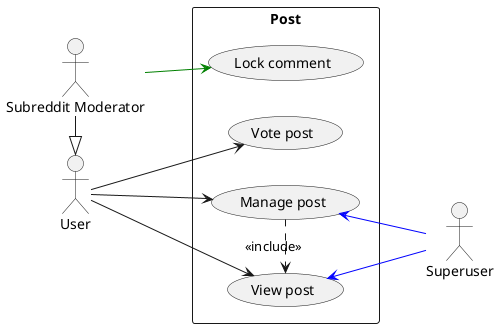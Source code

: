 @startuml
skinparam packageStyle rectangle
left to right direction
actor "User" as user
actor "Subreddit Moderator" as mod
actor "Superuser" as su
mod -|> user

rectangle Post as post {
  usecase "Manage post" as post_manage
  usecase "View post" as post_read

  usecase "Vote post" as post_vote
  usecase "Lock comment" as post_lock
}

user --> post_manage
user --> post_read

user --> post_vote

mod -[#green]-> post_lock

post_read   <-[#blue]- su
post_manage <-[#blue]- su

post_manage .> post_read : <<include>>

@enduml
